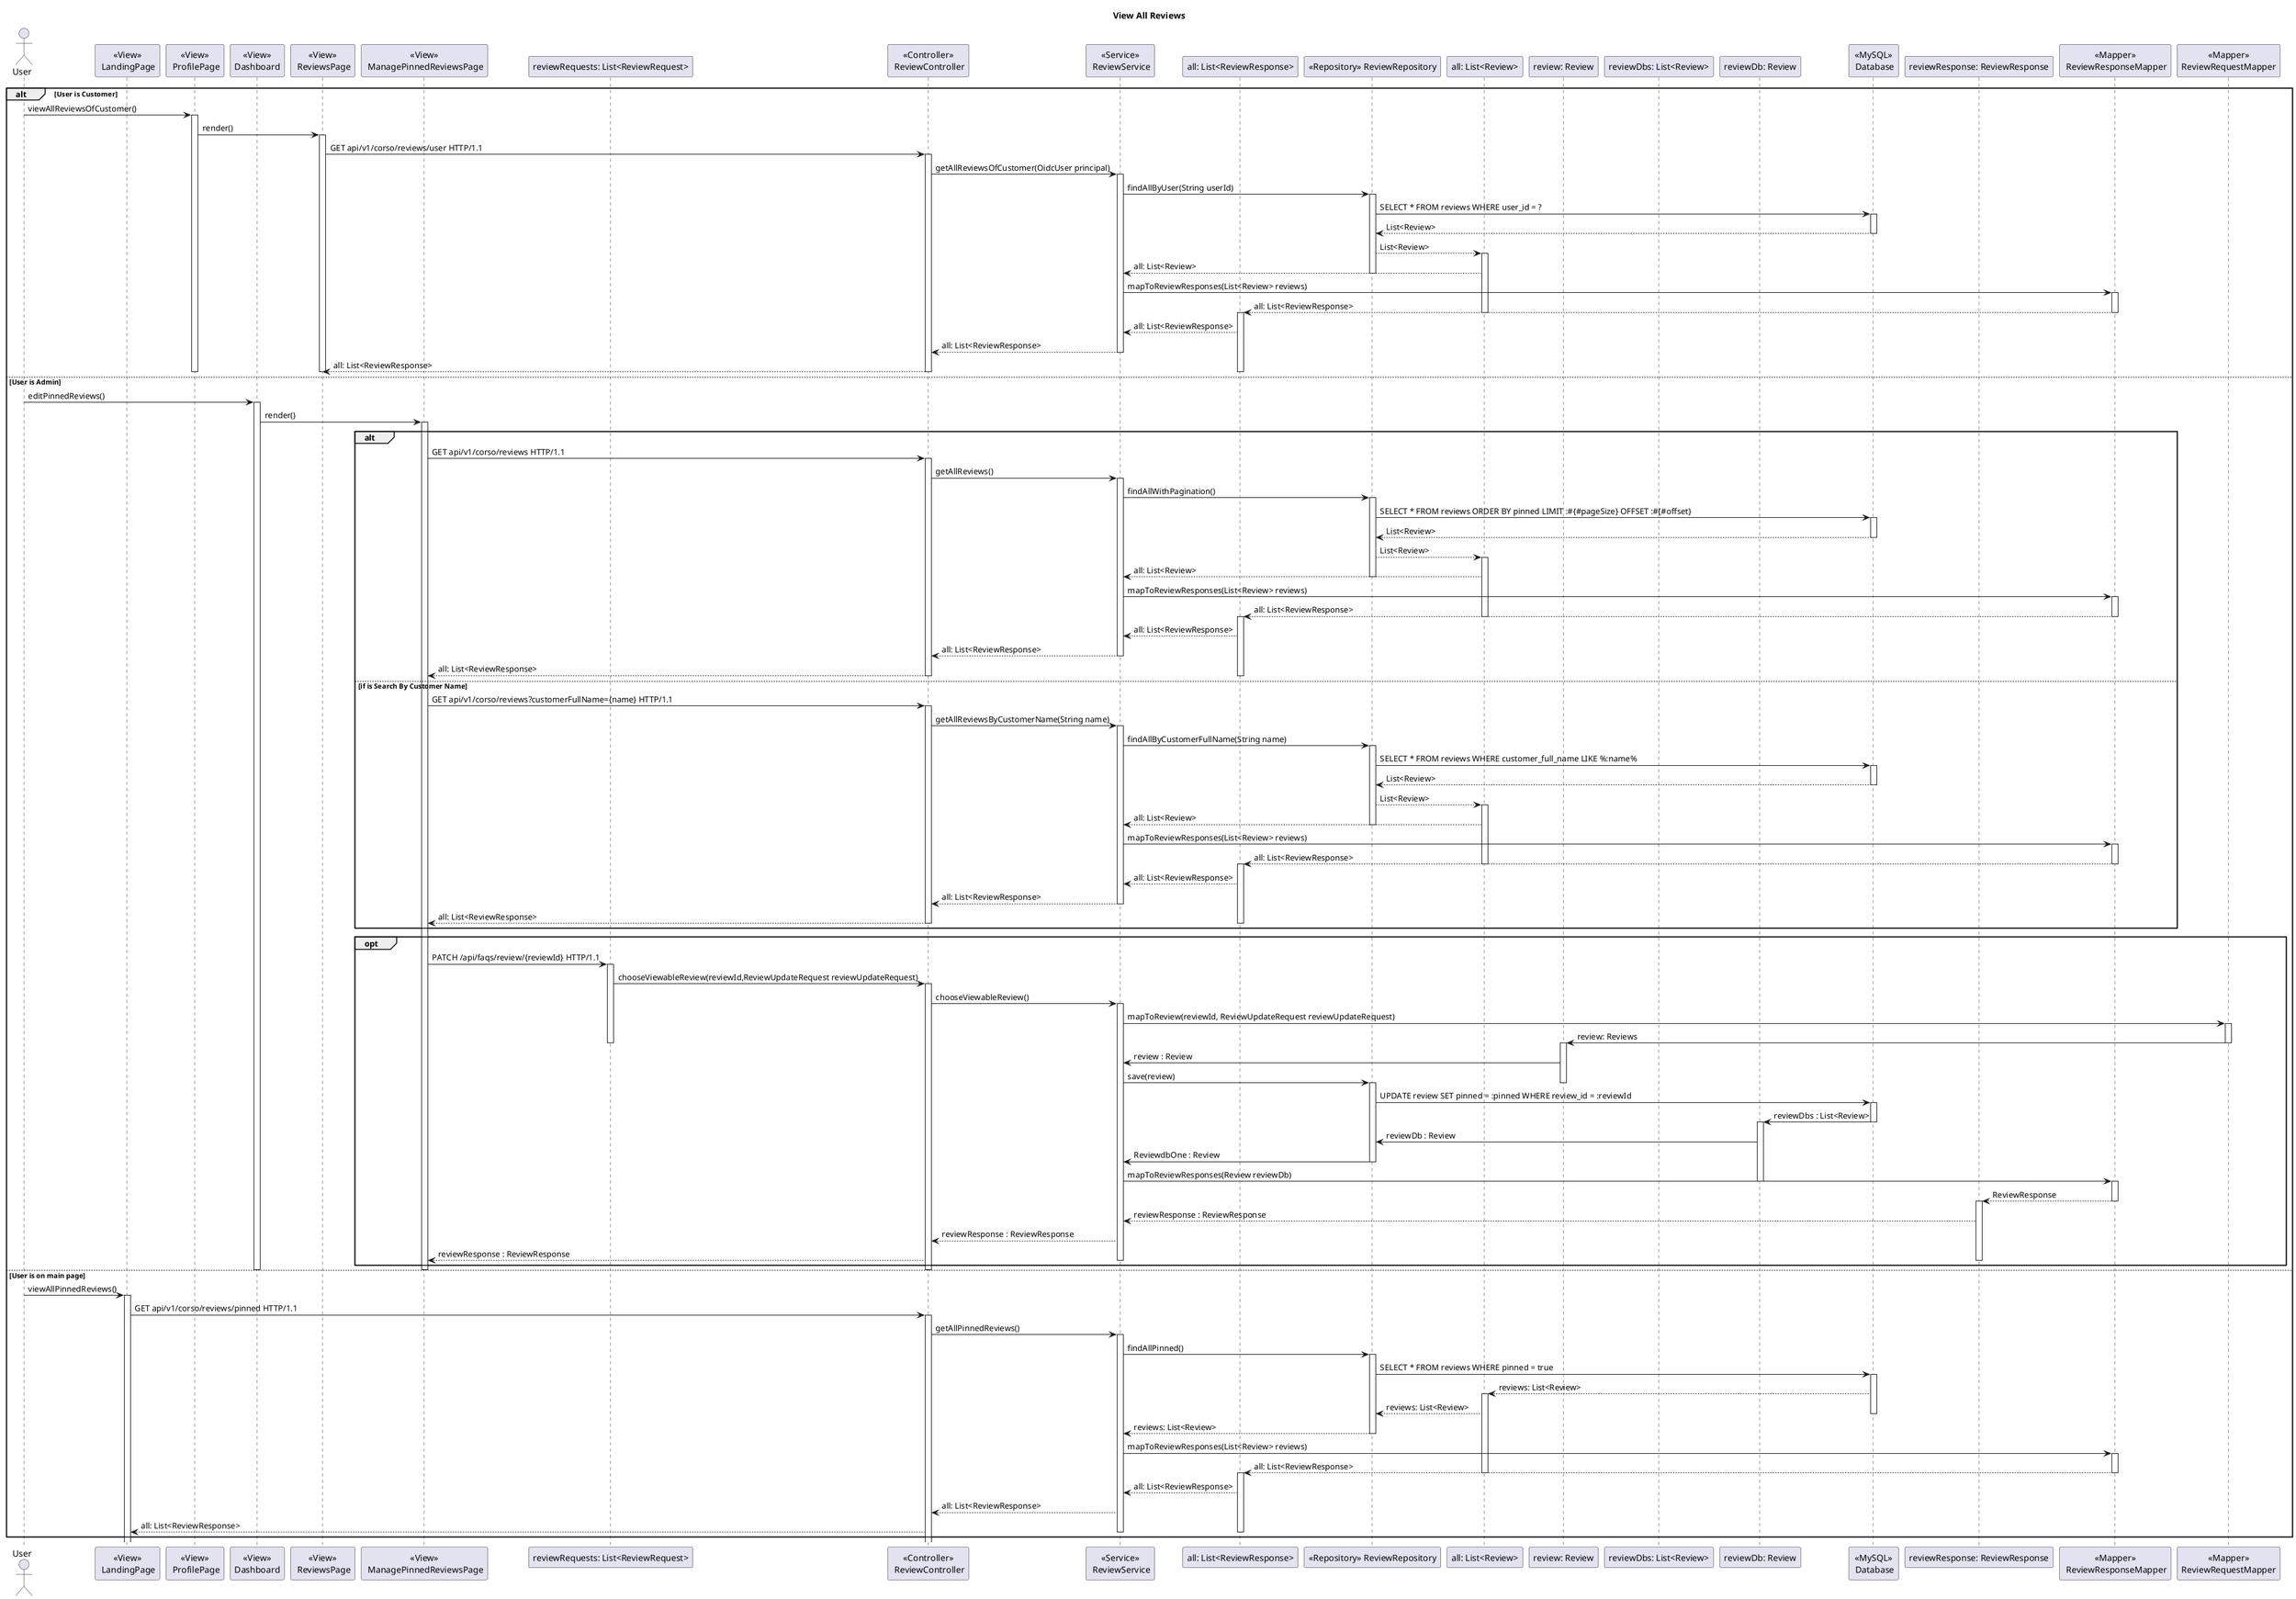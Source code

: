 @startuml
title View All Reviews

actor User

participant LandingPage as "<<View>>\n LandingPage"

participant ProfilePage as "<<View>>\n ProfilePage"

participant AdminDashboard as "<<View>>\nDashboard"

participant ReviewsPage as "<<View>>\n ReviewsPage"

participant ManagePinnedReviewsPage as "<<View>>\n ManagePinnedReviewsPage"

participant ReviewRequest as "reviewRequests: List<ReviewRequest>"

participant ReviewController as "<<Controller>>\n ReviewController"

participant ReviewService as "<<Service>>\n ReviewService"

participant ReviewResponses as "all: List<ReviewResponse>"

participant ReviewRepository as "<<Repository>> ReviewRepository"

participant Reviews as "all: List<Review>"
participant Review as "review: Review"

participant Reviewdb as "reviewDbs: List<Review>"
participant ReviewdbOne as "reviewDb: Review"

participant Database as "<<MySQL>>\n Database"

participant ReviewResponse as "reviewResponse: ReviewResponse"

participant ReviewResponseMapper as "<<Mapper>>\n ReviewResponseMapper"

participant ReviewRequestMapper as "<<Mapper>>\nReviewRequestMapper"


alt User is Customer

User -> ProfilePage: viewAllReviewsOfCustomer()
activate ProfilePage
ProfilePage -> ReviewsPage: render()
activate ReviewsPage
ReviewsPage -> ReviewController: GET api/v1/corso/reviews/user HTTP/1.1
activate ReviewController
ReviewController -> ReviewService: getAllReviewsOfCustomer(OidcUser principal)

activate ReviewService

ReviewService -> ReviewRepository: findAllByUser(String userId)

activate ReviewRepository

ReviewRepository -> Database: SELECT * FROM reviews WHERE user_id = ?

activate Database

Database --> ReviewRepository: List<Review>

deactivate Database

ReviewRepository --> Reviews: List<Review>
activate Reviews
Reviews --> ReviewService: all: List<Review>

deactivate ReviewRepository

ReviewService -> ReviewResponseMapper: mapToReviewResponses(List<Review> reviews)

activate ReviewResponseMapper

ReviewResponseMapper --> ReviewResponses: all: List<ReviewResponse>
deactivate Reviews

activate ReviewResponses

deactivate ReviewResponseMapper

ReviewResponses --> ReviewService: all: List<ReviewResponse>

ReviewService --> ReviewController: all: List<ReviewResponse>

deactivate ReviewService

ReviewController --> ReviewsPage: all: List<ReviewResponse>

deactivate ReviewResponses
deactivate ReviewController

deactivate ReviewsPage
deactivate ProfilePage
else User is Admin

User -> AdminDashboard: editPinnedReviews()
activate AdminDashboard
 AdminDashboard-> ManagePinnedReviewsPage: render()

activate ManagePinnedReviewsPage

alt
ManagePinnedReviewsPage -> ReviewController: GET api/v1/corso/reviews HTTP/1.1

activate ReviewController

ReviewController -> ReviewService: getAllReviews()

activate ReviewService

ReviewService -> ReviewRepository: findAllWithPagination()

activate ReviewRepository

ReviewRepository -> Database: SELECT * FROM reviews ORDER BY pinned LIMIT :#{#pageSize} OFFSET :#{#offset}

activate Database

Database --> ReviewRepository: List<Review>

deactivate Database

ReviewRepository --> Reviews: List<Review>

activate Reviews

Reviews --> ReviewService: all: List<Review>

deactivate ReviewRepository

ReviewService -> ReviewResponseMapper: mapToReviewResponses(List<Review> reviews)

activate ReviewResponseMapper

ReviewResponseMapper --> ReviewResponses: all: List<ReviewResponse>

deactivate Reviews

activate ReviewResponses

deactivate ReviewResponseMapper

ReviewResponses --> ReviewService: all: List<ReviewResponse>

ReviewService --> ReviewController: all: List<ReviewResponse>

deactivate ReviewService

ReviewController --> ManagePinnedReviewsPage: all: List<ReviewResponse>

deactivate ReviewResponses

deactivate ReviewController

deactivate ReviewService


else if is Search By Customer Name

ManagePinnedReviewsPage -> ReviewController: GET api/v1/corso/reviews?customerFullName={name} HTTP/1.1
activate ReviewController

ReviewController -> ReviewService: getAllReviewsByCustomerName(String name)
activate ReviewService

ReviewService -> ReviewRepository: findAllByCustomerFullName(String name)

activate ReviewRepository

ReviewRepository -> Database: SELECT * FROM reviews WHERE customer_full_name LIKE %:name%

activate Database

Database --> ReviewRepository: List<Review>

deactivate Database

ReviewRepository --> Reviews: List<Review>

activate Reviews

Reviews --> ReviewService: all: List<Review>

deactivate ReviewRepository

ReviewService -> ReviewResponseMapper: mapToReviewResponses(List<Review> reviews)

activate ReviewResponseMapper

ReviewResponseMapper --> ReviewResponses: all: List<ReviewResponse>

deactivate Reviews

activate ReviewResponses

deactivate ReviewResponseMapper

ReviewResponses --> ReviewService: all: List<ReviewResponse>

ReviewService --> ReviewController: all: List<ReviewResponse>

deactivate ReviewService

ReviewController --> ManagePinnedReviewsPage: all: List<ReviewResponse>

deactivate ReviewResponses

deactivate ReviewController

deactivate ReviewService

end alt



opt


        ManagePinnedReviewsPage -> ReviewRequest : PATCH /api/faqs/review/{reviewId} HTTP/1.1
        activate ReviewRequest
        ReviewRequest -> ReviewController : chooseViewableReview(reviewId,ReviewUpdateRequest reviewUpdateRequest)

        activate ReviewController
        ReviewController -> ReviewService : chooseViewableReview()
        activate ReviewService

        ReviewService -> "ReviewRequestMapper" : mapToReview(reviewId, ReviewUpdateRequest reviewUpdateRequest)
        activate ReviewRequestMapper

        "ReviewRequestMapper" -> Review : review: Reviews
        deactivate ReviewRequest
        deactivate ReviewRequestMapper

        activate Review
        Review -> "ReviewService" : review : Review

        "ReviewService" -> "ReviewRepository" : save(review)
        deactivate Review
        activate ReviewRepository

        "ReviewRepository" -> "Database" : UPDATE review SET pinned = :pinned WHERE review_id = :reviewId
        activate Database

        "Database" -> ReviewdbOne : reviewDbs : List<Review>
        deactivate Database

        activate ReviewdbOne
        ReviewdbOne -> ReviewRepository : reviewDb : Review

        ReviewRepository -> ReviewService : ReviewdbOne : Review
        deactivate ReviewRepository

        ReviewService -> "ReviewResponseMapper" : mapToReviewResponses(Review reviewDb)
        deactivate ReviewdbOne

        activate ReviewResponseMapper
        "ReviewResponseMapper" --> ReviewResponse : ReviewResponse
        deactivate ReviewResponseMapper

        activate ReviewResponse
        ReviewResponse --> ReviewService : reviewResponse : ReviewResponse
        ReviewService --> ReviewController : reviewResponse : ReviewResponse
        ReviewController --> ManagePinnedReviewsPage : reviewResponse : ReviewResponse
        deactivate ReviewResponse

        deactivate ReviewService


end opt
deactivate ManagePinnedReviewsPage





deactivate ReviewResponses

deactivate ReviewController

deactivate ManagePinnedReviewsPage

deactivate AdminDashboard
else User is on main page
    User -> LandingPage: viewAllPinnedReviews()
    activate LandingPage
    LandingPage -> ReviewController: GET api/v1/corso/reviews/pinned HTTP/1.1

    activate ReviewController

    ReviewController -> ReviewService: getAllPinnedReviews()

    activate ReviewService

    ReviewService -> ReviewRepository: findAllPinned()

    activate ReviewRepository

    ReviewRepository -> Database: SELECT * FROM reviews WHERE pinned = true

    activate Database

    Database --> Reviews: reviews: List<Review>

    activate Reviews

    Reviews --> ReviewRepository: reviews: List<Review>

deactivate Database

ReviewRepository --> ReviewService: reviews: List<Review>
deactivate ReviewRepository
ReviewService -> ReviewResponseMapper: mapToReviewResponses(List<Review> reviews)

activate ReviewResponseMapper

ReviewResponseMapper --> ReviewResponses: all: List<ReviewResponse>
deactivate ReviewResponseMapper

activate ReviewResponses
deactivate Reviews

ReviewResponses --> ReviewService: all: List<ReviewResponse>



ReviewService --> ReviewController: all: List<ReviewResponse>


ReviewController --> LandingPage: all: List<ReviewResponse>


deactivate ReviewResponses

deactivate ReviewService











end

@enduml